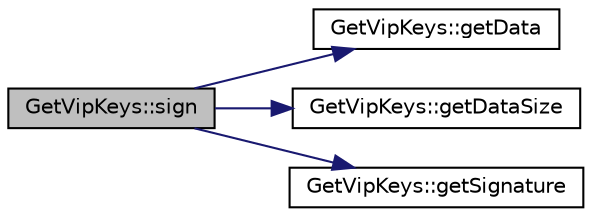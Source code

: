 digraph "GetVipKeys::sign"
{
  edge [fontname="Helvetica",fontsize="10",labelfontname="Helvetica",labelfontsize="10"];
  node [fontname="Helvetica",fontsize="10",shape=record];
  rankdir="LR";
  Node10 [label="GetVipKeys::sign",height=0.2,width=0.4,color="black", fillcolor="grey75", style="filled", fontcolor="black"];
  Node10 -> Node11 [color="midnightblue",fontsize="10",style="solid",fontname="Helvetica"];
  Node11 [label="GetVipKeys::getData",height=0.2,width=0.4,color="black", fillcolor="white", style="filled",URL="$class_get_vip_keys.html#a2678d89f4bf37c89dc2c5a1e149dfa2d",tooltip="Get pointer to command data structure. "];
  Node10 -> Node12 [color="midnightblue",fontsize="10",style="solid",fontname="Helvetica"];
  Node12 [label="GetVipKeys::getDataSize",height=0.2,width=0.4,color="black", fillcolor="white", style="filled",URL="$class_get_vip_keys.html#abd248140780665b2d095d893b3f669fb",tooltip="Get data struct size. Without signature. "];
  Node10 -> Node13 [color="midnightblue",fontsize="10",style="solid",fontname="Helvetica"];
  Node13 [label="GetVipKeys::getSignature",height=0.2,width=0.4,color="black", fillcolor="white", style="filled",URL="$class_get_vip_keys.html#a09fbe9e9c991aa5711bad3c594fa123a",tooltip="Get pointer to signature data. "];
}
